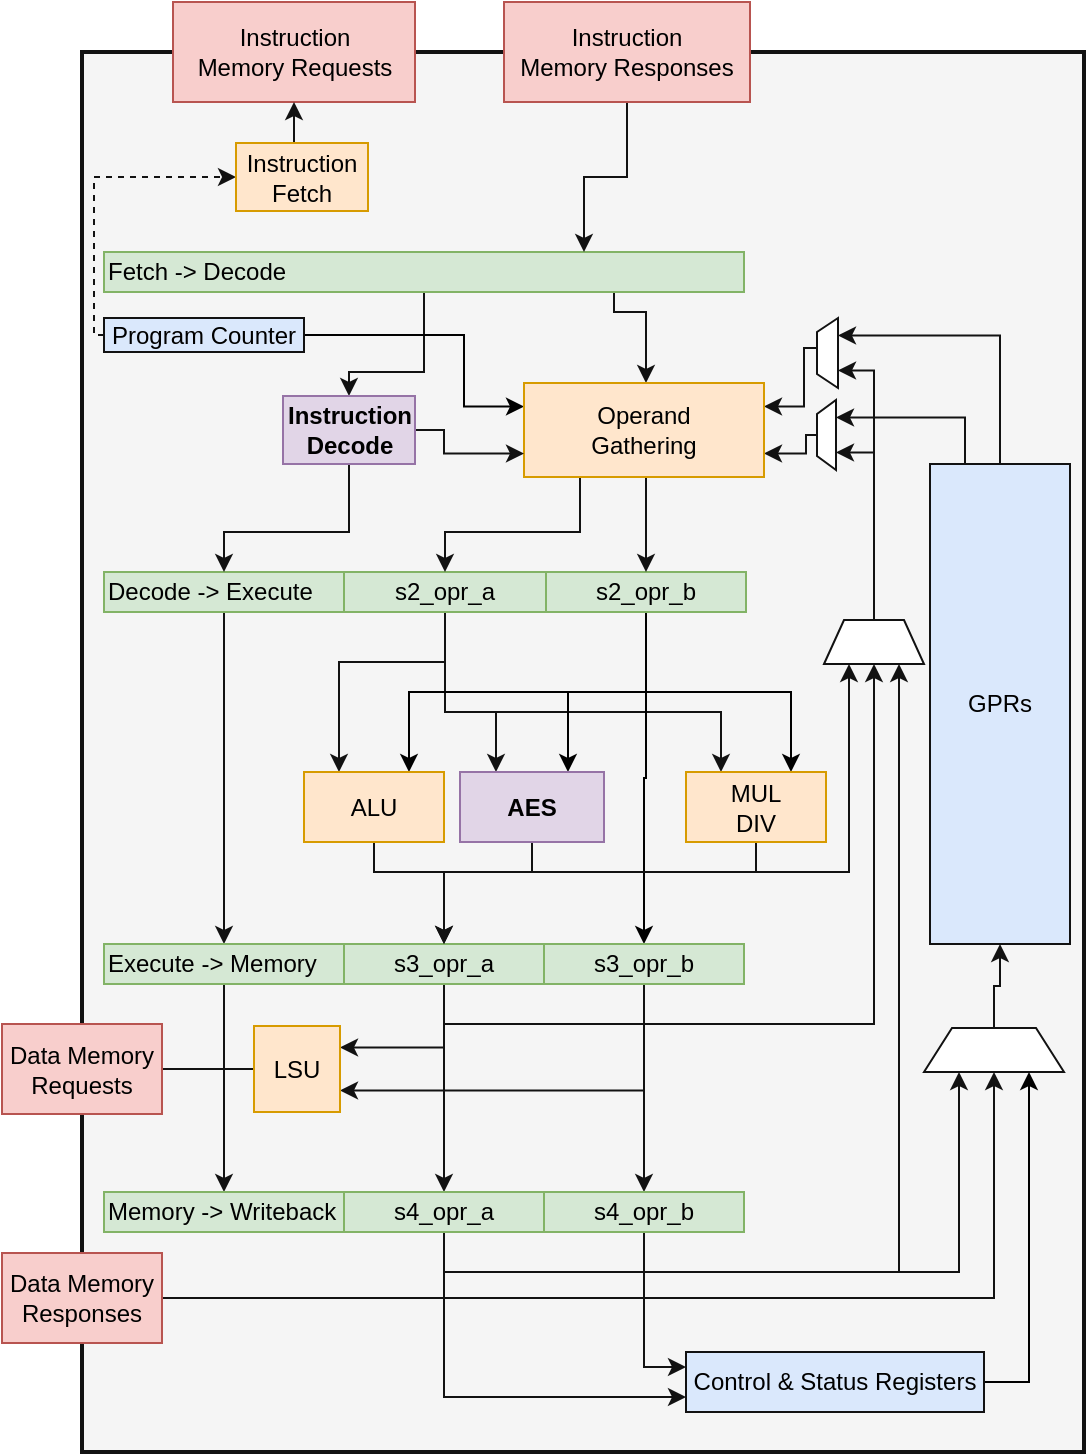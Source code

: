 <mxfile version="12.9.3" type="device"><diagram id="CZHQUkZ-xj0VN-0JZ2uL" name="Page-1"><mxGraphModel dx="981" dy="588" grid="1" gridSize="10" guides="1" tooltips="1" connect="1" arrows="1" fold="1" page="1" pageScale="1" pageWidth="1200" pageHeight="800" math="0" shadow="0"><root><mxCell id="0"/><mxCell id="1" parent="0"/><mxCell id="GCxj3VuQhJiGmiso9Ffn-92" value="" style="rounded=0;whiteSpace=wrap;html=1;strokeWidth=2;fillColor=#f5f5f5;align=left;strokeColor=#121212;fontColor=#333333;" parent="1" vertex="1"><mxGeometry x="129" y="60" width="501" height="700" as="geometry"/></mxCell><mxCell id="Piux-28Qpcoe-0dW6Mhu-33" style="edgeStyle=orthogonalEdgeStyle;rounded=0;orthogonalLoop=1;jettySize=auto;html=1;exitX=0.75;exitY=1;exitDx=0;exitDy=0;strokeColor=#121212;" parent="1" source="GCxj3VuQhJiGmiso9Ffn-1" target="Piux-28Qpcoe-0dW6Mhu-32" edge="1"><mxGeometry relative="1" as="geometry"><Array as="points"><mxPoint x="395" y="190"/><mxPoint x="411" y="190"/></Array></mxGeometry></mxCell><mxCell id="Piux-28Qpcoe-0dW6Mhu-42" style="edgeStyle=orthogonalEdgeStyle;rounded=0;orthogonalLoop=1;jettySize=auto;html=1;exitX=0.5;exitY=1;exitDx=0;exitDy=0;entryX=0.5;entryY=0;entryDx=0;entryDy=0;strokeColor=#121212;" parent="1" source="GCxj3VuQhJiGmiso9Ffn-1" target="Piux-28Qpcoe-0dW6Mhu-41" edge="1"><mxGeometry relative="1" as="geometry"><Array as="points"><mxPoint x="300" y="220"/><mxPoint x="263" y="220"/></Array></mxGeometry></mxCell><mxCell id="GCxj3VuQhJiGmiso9Ffn-1" value="Fetch -&amp;gt; Decode" style="rounded=0;whiteSpace=wrap;html=1;align=left;strokeColor=#82b366;fillColor=#d5e8d4;" parent="1" vertex="1"><mxGeometry x="140" y="160" width="320" height="20" as="geometry"/></mxCell><mxCell id="GCxj3VuQhJiGmiso9Ffn-59" style="edgeStyle=orthogonalEdgeStyle;rounded=0;orthogonalLoop=1;jettySize=auto;html=1;exitX=0.5;exitY=1;exitDx=0;exitDy=0;strokeColor=#121212;" parent="1" source="GCxj3VuQhJiGmiso9Ffn-2" target="GCxj3VuQhJiGmiso9Ffn-6" edge="1"><mxGeometry relative="1" as="geometry"/></mxCell><mxCell id="GCxj3VuQhJiGmiso9Ffn-2" value="Decode -&amp;gt; Execute" style="rounded=0;whiteSpace=wrap;html=1;align=left;strokeColor=#82b366;fillColor=#d5e8d4;" parent="1" vertex="1"><mxGeometry x="140" y="320" width="120" height="20" as="geometry"/></mxCell><mxCell id="Piux-28Qpcoe-0dW6Mhu-8" style="edgeStyle=orthogonalEdgeStyle;rounded=0;orthogonalLoop=1;jettySize=auto;html=1;exitX=0.5;exitY=1;exitDx=0;exitDy=0;entryX=0.25;entryY=0;entryDx=0;entryDy=0;fillColor=#f8cecc;strokeColor=#121212;" parent="1" source="GCxj3VuQhJiGmiso9Ffn-3" target="Piux-28Qpcoe-0dW6Mhu-3" edge="1"><mxGeometry relative="1" as="geometry"><Array as="points"><mxPoint x="311" y="365"/><mxPoint x="257" y="365"/></Array></mxGeometry></mxCell><mxCell id="Piux-28Qpcoe-0dW6Mhu-9" style="edgeStyle=orthogonalEdgeStyle;rounded=0;orthogonalLoop=1;jettySize=auto;html=1;exitX=0.5;exitY=1;exitDx=0;exitDy=0;entryX=0.25;entryY=0;entryDx=0;entryDy=0;fillColor=#f8cecc;strokeColor=#121212;" parent="1" source="GCxj3VuQhJiGmiso9Ffn-3" target="Piux-28Qpcoe-0dW6Mhu-4" edge="1"><mxGeometry relative="1" as="geometry"><Array as="points"><mxPoint x="311" y="390"/><mxPoint x="336" y="390"/></Array></mxGeometry></mxCell><mxCell id="Piux-28Qpcoe-0dW6Mhu-12" style="edgeStyle=orthogonalEdgeStyle;rounded=0;orthogonalLoop=1;jettySize=auto;html=1;exitX=0.5;exitY=1;exitDx=0;exitDy=0;entryX=0.25;entryY=0;entryDx=0;entryDy=0;fillColor=#f8cecc;strokeColor=#121212;" parent="1" source="GCxj3VuQhJiGmiso9Ffn-3" target="Piux-28Qpcoe-0dW6Mhu-7" edge="1"><mxGeometry relative="1" as="geometry"><Array as="points"><mxPoint x="311" y="390"/><mxPoint x="449" y="390"/></Array></mxGeometry></mxCell><mxCell id="GCxj3VuQhJiGmiso9Ffn-3" value="s2_opr_a" style="rounded=0;whiteSpace=wrap;html=1;strokeColor=#82b366;fillColor=#d5e8d4;" parent="1" vertex="1"><mxGeometry x="260" y="320" width="101" height="20" as="geometry"/></mxCell><mxCell id="WF6BkKz8lpOaiYUvejHZ-1" style="edgeStyle=orthogonalEdgeStyle;rounded=0;orthogonalLoop=1;jettySize=auto;html=1;exitX=0.5;exitY=1;exitDx=0;exitDy=0;entryX=0.5;entryY=0;entryDx=0;entryDy=0;" edge="1" parent="1" source="GCxj3VuQhJiGmiso9Ffn-4" target="GCxj3VuQhJiGmiso9Ffn-8"><mxGeometry relative="1" as="geometry"/></mxCell><mxCell id="WF6BkKz8lpOaiYUvejHZ-3" style="edgeStyle=orthogonalEdgeStyle;rounded=0;orthogonalLoop=1;jettySize=auto;html=1;exitX=0.5;exitY=1;exitDx=0;exitDy=0;entryX=0.75;entryY=0;entryDx=0;entryDy=0;" edge="1" parent="1" source="GCxj3VuQhJiGmiso9Ffn-4" target="Piux-28Qpcoe-0dW6Mhu-4"><mxGeometry relative="1" as="geometry"><Array as="points"><mxPoint x="411" y="380"/><mxPoint x="372" y="380"/></Array></mxGeometry></mxCell><mxCell id="WF6BkKz8lpOaiYUvejHZ-4" style="edgeStyle=orthogonalEdgeStyle;rounded=0;orthogonalLoop=1;jettySize=auto;html=1;exitX=0.5;exitY=1;exitDx=0;exitDy=0;entryX=0.75;entryY=0;entryDx=0;entryDy=0;" edge="1" parent="1" source="GCxj3VuQhJiGmiso9Ffn-4" target="Piux-28Qpcoe-0dW6Mhu-7"><mxGeometry relative="1" as="geometry"/></mxCell><mxCell id="WF6BkKz8lpOaiYUvejHZ-5" style="edgeStyle=orthogonalEdgeStyle;rounded=0;orthogonalLoop=1;jettySize=auto;html=1;exitX=0.5;exitY=1;exitDx=0;exitDy=0;entryX=0.75;entryY=0;entryDx=0;entryDy=0;" edge="1" parent="1" source="GCxj3VuQhJiGmiso9Ffn-4" target="Piux-28Qpcoe-0dW6Mhu-3"><mxGeometry relative="1" as="geometry"/></mxCell><mxCell id="GCxj3VuQhJiGmiso9Ffn-4" value="s2_opr_b" style="rounded=0;whiteSpace=wrap;html=1;strokeColor=#82b366;fillColor=#d5e8d4;" parent="1" vertex="1"><mxGeometry x="361" y="320" width="100" height="20" as="geometry"/></mxCell><mxCell id="GCxj3VuQhJiGmiso9Ffn-60" style="edgeStyle=orthogonalEdgeStyle;rounded=0;orthogonalLoop=1;jettySize=auto;html=1;exitX=0.5;exitY=1;exitDx=0;exitDy=0;entryX=0.5;entryY=0;entryDx=0;entryDy=0;strokeColor=#121212;" parent="1" source="GCxj3VuQhJiGmiso9Ffn-6" target="GCxj3VuQhJiGmiso9Ffn-10" edge="1"><mxGeometry relative="1" as="geometry"/></mxCell><mxCell id="GCxj3VuQhJiGmiso9Ffn-6" value="Execute -&amp;gt; Memory" style="rounded=0;whiteSpace=wrap;html=1;align=left;strokeColor=#82b366;fillColor=#d5e8d4;" parent="1" vertex="1"><mxGeometry x="140" y="506" width="120" height="20" as="geometry"/></mxCell><mxCell id="GCxj3VuQhJiGmiso9Ffn-32" style="edgeStyle=orthogonalEdgeStyle;rounded=0;orthogonalLoop=1;jettySize=auto;html=1;exitX=0.5;exitY=1;exitDx=0;exitDy=0;fillColor=#f8cecc;strokeColor=#121212;" parent="1" source="GCxj3VuQhJiGmiso9Ffn-7" target="GCxj3VuQhJiGmiso9Ffn-11" edge="1"><mxGeometry relative="1" as="geometry"/></mxCell><mxCell id="GCxj3VuQhJiGmiso9Ffn-49" style="edgeStyle=orthogonalEdgeStyle;rounded=0;orthogonalLoop=1;jettySize=auto;html=1;exitX=0.5;exitY=1;exitDx=0;exitDy=0;entryX=1;entryY=0.25;entryDx=0;entryDy=0;fillColor=#f8cecc;strokeColor=#121212;" parent="1" source="GCxj3VuQhJiGmiso9Ffn-7" target="GCxj3VuQhJiGmiso9Ffn-34" edge="1"><mxGeometry relative="1" as="geometry"/></mxCell><mxCell id="GCxj3VuQhJiGmiso9Ffn-72" style="edgeStyle=orthogonalEdgeStyle;rounded=0;orthogonalLoop=1;jettySize=auto;html=1;exitX=0.5;exitY=1;exitDx=0;exitDy=0;entryX=0.5;entryY=1;entryDx=0;entryDy=0;fillColor=#f8cecc;strokeColor=#121212;" parent="1" source="GCxj3VuQhJiGmiso9Ffn-7" target="GCxj3VuQhJiGmiso9Ffn-66" edge="1"><mxGeometry relative="1" as="geometry"/></mxCell><mxCell id="GCxj3VuQhJiGmiso9Ffn-7" value="s3_opr_a" style="rounded=0;whiteSpace=wrap;html=1;strokeColor=#82b366;fillColor=#d5e8d4;" parent="1" vertex="1"><mxGeometry x="260" y="506" width="100" height="20" as="geometry"/></mxCell><mxCell id="GCxj3VuQhJiGmiso9Ffn-33" style="edgeStyle=orthogonalEdgeStyle;rounded=0;orthogonalLoop=1;jettySize=auto;html=1;exitX=0.5;exitY=1;exitDx=0;exitDy=0;entryX=0.5;entryY=0;entryDx=0;entryDy=0;strokeColor=#121212;" parent="1" source="GCxj3VuQhJiGmiso9Ffn-8" target="GCxj3VuQhJiGmiso9Ffn-12" edge="1"><mxGeometry relative="1" as="geometry"/></mxCell><mxCell id="GCxj3VuQhJiGmiso9Ffn-50" style="edgeStyle=orthogonalEdgeStyle;rounded=0;orthogonalLoop=1;jettySize=auto;html=1;exitX=0.5;exitY=1;exitDx=0;exitDy=0;entryX=1;entryY=0.75;entryDx=0;entryDy=0;fillColor=#f8cecc;strokeColor=#121212;" parent="1" source="GCxj3VuQhJiGmiso9Ffn-8" target="GCxj3VuQhJiGmiso9Ffn-34" edge="1"><mxGeometry relative="1" as="geometry"/></mxCell><mxCell id="GCxj3VuQhJiGmiso9Ffn-8" value="s3_opr_b" style="rounded=0;whiteSpace=wrap;html=1;strokeColor=#82b366;fillColor=#d5e8d4;" parent="1" vertex="1"><mxGeometry x="360" y="506" width="100" height="20" as="geometry"/></mxCell><mxCell id="GCxj3VuQhJiGmiso9Ffn-10" value="Memory -&amp;gt; Writeback" style="rounded=0;whiteSpace=wrap;html=1;align=left;strokeColor=#82b366;fillColor=#d5e8d4;" parent="1" vertex="1"><mxGeometry x="140" y="630" width="120" height="20" as="geometry"/></mxCell><mxCell id="GCxj3VuQhJiGmiso9Ffn-71" style="edgeStyle=orthogonalEdgeStyle;rounded=0;orthogonalLoop=1;jettySize=auto;html=1;exitX=0.5;exitY=1;exitDx=0;exitDy=0;entryX=0.75;entryY=1;entryDx=0;entryDy=0;fillColor=#f8cecc;strokeColor=#121212;" parent="1" source="GCxj3VuQhJiGmiso9Ffn-11" target="GCxj3VuQhJiGmiso9Ffn-66" edge="1"><mxGeometry relative="1" as="geometry"/></mxCell><mxCell id="GCxj3VuQhJiGmiso9Ffn-87" style="edgeStyle=orthogonalEdgeStyle;rounded=0;orthogonalLoop=1;jettySize=auto;html=1;exitX=0.5;exitY=1;exitDx=0;exitDy=0;entryX=0.25;entryY=1;entryDx=0;entryDy=0;fillColor=#f8cecc;strokeColor=#121212;" parent="1" source="GCxj3VuQhJiGmiso9Ffn-11" target="GCxj3VuQhJiGmiso9Ffn-85" edge="1"><mxGeometry relative="1" as="geometry"><mxPoint x="576.25" y="640" as="targetPoint"/></mxGeometry></mxCell><mxCell id="Piux-28Qpcoe-0dW6Mhu-52" style="edgeStyle=orthogonalEdgeStyle;rounded=0;orthogonalLoop=1;jettySize=auto;html=1;exitX=0.5;exitY=1;exitDx=0;exitDy=0;entryX=0;entryY=0.75;entryDx=0;entryDy=0;strokeColor=#121212;" parent="1" source="GCxj3VuQhJiGmiso9Ffn-11" target="Piux-28Qpcoe-0dW6Mhu-50" edge="1"><mxGeometry relative="1" as="geometry"/></mxCell><mxCell id="GCxj3VuQhJiGmiso9Ffn-11" value="s4_opr_a" style="rounded=0;whiteSpace=wrap;html=1;strokeColor=#82b366;fillColor=#d5e8d4;" parent="1" vertex="1"><mxGeometry x="260" y="630" width="100" height="20" as="geometry"/></mxCell><mxCell id="Piux-28Qpcoe-0dW6Mhu-51" style="edgeStyle=orthogonalEdgeStyle;rounded=0;orthogonalLoop=1;jettySize=auto;html=1;exitX=0.5;exitY=1;exitDx=0;exitDy=0;entryX=0;entryY=0.25;entryDx=0;entryDy=0;strokeColor=#121212;" parent="1" source="GCxj3VuQhJiGmiso9Ffn-12" target="Piux-28Qpcoe-0dW6Mhu-50" edge="1"><mxGeometry relative="1" as="geometry"/></mxCell><mxCell id="GCxj3VuQhJiGmiso9Ffn-12" value="s4_opr_b" style="rounded=0;whiteSpace=wrap;html=1;strokeColor=#82b366;fillColor=#d5e8d4;" parent="1" vertex="1"><mxGeometry x="360" y="630" width="100" height="20" as="geometry"/></mxCell><mxCell id="GCxj3VuQhJiGmiso9Ffn-75" style="edgeStyle=orthogonalEdgeStyle;rounded=0;orthogonalLoop=1;jettySize=auto;html=1;exitX=0.25;exitY=0;exitDx=0;exitDy=0;entryX=0.75;entryY=1;entryDx=0;entryDy=0;fillColor=#f8cecc;strokeColor=#121212;" parent="1" source="GCxj3VuQhJiGmiso9Ffn-19" target="GCxj3VuQhJiGmiso9Ffn-68" edge="1"><mxGeometry relative="1" as="geometry"/></mxCell><mxCell id="GCxj3VuQhJiGmiso9Ffn-76" style="edgeStyle=orthogonalEdgeStyle;rounded=0;orthogonalLoop=1;jettySize=auto;html=1;exitX=0.5;exitY=0;exitDx=0;exitDy=0;entryX=0.75;entryY=1;entryDx=0;entryDy=0;fillColor=#f8cecc;strokeColor=#121212;" parent="1" source="GCxj3VuQhJiGmiso9Ffn-19" target="GCxj3VuQhJiGmiso9Ffn-69" edge="1"><mxGeometry relative="1" as="geometry"/></mxCell><mxCell id="GCxj3VuQhJiGmiso9Ffn-19" value="GPRs" style="rounded=0;whiteSpace=wrap;html=1;align=center;fillColor=#dae8fc;strokeColor=#121212;" parent="1" vertex="1"><mxGeometry x="553.0" y="266" width="70" height="240" as="geometry"/></mxCell><mxCell id="GCxj3VuQhJiGmiso9Ffn-51" style="edgeStyle=orthogonalEdgeStyle;rounded=0;orthogonalLoop=1;jettySize=auto;html=1;entryX=1;entryY=0.5;entryDx=0;entryDy=0;fillColor=#f8cecc;strokeColor=#121212;" parent="1" source="GCxj3VuQhJiGmiso9Ffn-34" edge="1"><mxGeometry relative="1" as="geometry"><mxPoint x="160" y="568.5" as="targetPoint"/></mxGeometry></mxCell><mxCell id="GCxj3VuQhJiGmiso9Ffn-34" value="LSU" style="whiteSpace=wrap;html=1;aspect=fixed;align=center;strokeColor=#d79b00;fillColor=#ffe6cc;" parent="1" vertex="1"><mxGeometry x="215" y="547" width="43" height="43" as="geometry"/></mxCell><mxCell id="GCxj3VuQhJiGmiso9Ffn-52" value="Data Memory&lt;br&gt;Requests" style="rounded=0;whiteSpace=wrap;html=1;align=center;strokeColor=#b85450;fillColor=#f8cecc;" parent="1" vertex="1"><mxGeometry x="89" y="546" width="80" height="45" as="geometry"/></mxCell><mxCell id="eDpzbojS35w9JVS2Q2YY-2" style="edgeStyle=orthogonalEdgeStyle;rounded=0;orthogonalLoop=1;jettySize=auto;html=1;exitX=0.5;exitY=0;exitDx=0;exitDy=0;entryX=0.25;entryY=1;entryDx=0;entryDy=0;strokeColor=#121212;" parent="1" source="GCxj3VuQhJiGmiso9Ffn-66" target="GCxj3VuQhJiGmiso9Ffn-68" edge="1"><mxGeometry relative="1" as="geometry"><Array as="points"><mxPoint x="525" y="260"/></Array></mxGeometry></mxCell><mxCell id="eDpzbojS35w9JVS2Q2YY-3" style="edgeStyle=orthogonalEdgeStyle;rounded=0;orthogonalLoop=1;jettySize=auto;html=1;exitX=0.5;exitY=0;exitDx=0;exitDy=0;entryX=0.25;entryY=1;entryDx=0;entryDy=0;strokeColor=#121212;" parent="1" source="GCxj3VuQhJiGmiso9Ffn-66" target="GCxj3VuQhJiGmiso9Ffn-69" edge="1"><mxGeometry relative="1" as="geometry"><Array as="points"><mxPoint x="525" y="219"/></Array></mxGeometry></mxCell><mxCell id="GCxj3VuQhJiGmiso9Ffn-66" value="" style="shape=trapezoid;perimeter=trapezoidPerimeter;whiteSpace=wrap;html=1;align=center;strokeColor=#121212;" parent="1" vertex="1"><mxGeometry x="500" y="344" width="50" height="22" as="geometry"/></mxCell><mxCell id="Piux-28Qpcoe-0dW6Mhu-36" style="edgeStyle=orthogonalEdgeStyle;rounded=0;orthogonalLoop=1;jettySize=auto;html=1;exitX=0.5;exitY=0;exitDx=0;exitDy=0;entryX=1;entryY=0.75;entryDx=0;entryDy=0;fillColor=#f8cecc;strokeColor=#121212;" parent="1" source="GCxj3VuQhJiGmiso9Ffn-68" target="Piux-28Qpcoe-0dW6Mhu-32" edge="1"><mxGeometry relative="1" as="geometry"><Array as="points"><mxPoint x="491" y="252"/><mxPoint x="491" y="261"/></Array></mxGeometry></mxCell><mxCell id="GCxj3VuQhJiGmiso9Ffn-68" value="" style="shape=trapezoid;perimeter=trapezoidPerimeter;whiteSpace=wrap;html=1;align=center;rotation=-90;strokeColor=#121212;" parent="1" vertex="1"><mxGeometry x="483.75" y="246.75" width="35" height="9.5" as="geometry"/></mxCell><mxCell id="Piux-28Qpcoe-0dW6Mhu-35" style="edgeStyle=orthogonalEdgeStyle;rounded=0;orthogonalLoop=1;jettySize=auto;html=1;exitX=0.5;exitY=0;exitDx=0;exitDy=0;entryX=1;entryY=0.25;entryDx=0;entryDy=0;fillColor=#f8cecc;strokeColor=#121212;" parent="1" source="GCxj3VuQhJiGmiso9Ffn-69" target="Piux-28Qpcoe-0dW6Mhu-32" edge="1"><mxGeometry relative="1" as="geometry"><Array as="points"><mxPoint x="506" y="208"/><mxPoint x="490" y="208"/><mxPoint x="490" y="219"/></Array></mxGeometry></mxCell><mxCell id="GCxj3VuQhJiGmiso9Ffn-69" value="" style="shape=trapezoid;perimeter=trapezoidPerimeter;whiteSpace=wrap;html=1;align=center;rotation=-90;strokeColor=#121212;" parent="1" vertex="1"><mxGeometry x="484.25" y="205.25" width="35" height="10.5" as="geometry"/></mxCell><mxCell id="GCxj3VuQhJiGmiso9Ffn-88" style="edgeStyle=orthogonalEdgeStyle;rounded=0;orthogonalLoop=1;jettySize=auto;html=1;exitX=1;exitY=0.5;exitDx=0;exitDy=0;fillColor=#f8cecc;strokeColor=#121212;entryX=0.5;entryY=1;entryDx=0;entryDy=0;" parent="1" source="GCxj3VuQhJiGmiso9Ffn-84" target="GCxj3VuQhJiGmiso9Ffn-85" edge="1"><mxGeometry relative="1" as="geometry"><mxPoint x="585" y="640" as="targetPoint"/></mxGeometry></mxCell><mxCell id="GCxj3VuQhJiGmiso9Ffn-84" value="Data Memory&lt;br&gt;Responses" style="rounded=0;whiteSpace=wrap;html=1;align=center;strokeColor=#b85450;fillColor=#f8cecc;" parent="1" vertex="1"><mxGeometry x="89" y="660.5" width="80" height="45" as="geometry"/></mxCell><mxCell id="GCxj3VuQhJiGmiso9Ffn-86" style="edgeStyle=orthogonalEdgeStyle;rounded=0;orthogonalLoop=1;jettySize=auto;html=1;exitX=0.5;exitY=0;exitDx=0;exitDy=0;entryX=0.5;entryY=1;entryDx=0;entryDy=0;fillColor=#f8cecc;strokeColor=#121212;" parent="1" source="GCxj3VuQhJiGmiso9Ffn-85" target="GCxj3VuQhJiGmiso9Ffn-19" edge="1"><mxGeometry relative="1" as="geometry"/></mxCell><mxCell id="GCxj3VuQhJiGmiso9Ffn-85" value="" style="shape=trapezoid;perimeter=trapezoidPerimeter;whiteSpace=wrap;html=1;align=center;rotation=0;strokeColor=#121212;" parent="1" vertex="1"><mxGeometry x="550" y="548" width="70" height="22" as="geometry"/></mxCell><mxCell id="Piux-28Qpcoe-0dW6Mhu-49" style="edgeStyle=orthogonalEdgeStyle;rounded=0;orthogonalLoop=1;jettySize=auto;html=1;exitX=0;exitY=0.5;exitDx=0;exitDy=0;entryX=0;entryY=0.5;entryDx=0;entryDy=0;dashed=1;strokeColor=#121212;" parent="1" source="Piux-28Qpcoe-0dW6Mhu-2" target="Piux-28Qpcoe-0dW6Mhu-45" edge="1"><mxGeometry relative="1" as="geometry"><Array as="points"><mxPoint x="135" y="202"/><mxPoint x="135" y="123"/></Array></mxGeometry></mxCell><mxCell id="WF6BkKz8lpOaiYUvejHZ-6" style="edgeStyle=orthogonalEdgeStyle;rounded=0;orthogonalLoop=1;jettySize=auto;html=1;exitX=1;exitY=0.5;exitDx=0;exitDy=0;entryX=0;entryY=0.25;entryDx=0;entryDy=0;" edge="1" parent="1" source="Piux-28Qpcoe-0dW6Mhu-2" target="Piux-28Qpcoe-0dW6Mhu-32"><mxGeometry relative="1" as="geometry"><Array as="points"><mxPoint x="320" y="202"/><mxPoint x="320" y="237"/></Array></mxGeometry></mxCell><mxCell id="Piux-28Qpcoe-0dW6Mhu-2" value="Program Counter" style="rounded=0;whiteSpace=wrap;html=1;fillColor=#dae8fc;strokeColor=#121212;" parent="1" vertex="1"><mxGeometry x="140" y="193" width="100" height="17" as="geometry"/></mxCell><mxCell id="eDpzbojS35w9JVS2Q2YY-1" style="edgeStyle=orthogonalEdgeStyle;rounded=0;orthogonalLoop=1;jettySize=auto;html=1;exitX=0.5;exitY=1;exitDx=0;exitDy=0;entryX=0.25;entryY=1;entryDx=0;entryDy=0;strokeColor=#121212;" parent="1" source="Piux-28Qpcoe-0dW6Mhu-3" target="GCxj3VuQhJiGmiso9Ffn-66" edge="1"><mxGeometry relative="1" as="geometry"><Array as="points"><mxPoint x="275" y="470"/><mxPoint x="513" y="470"/></Array></mxGeometry></mxCell><mxCell id="Piux-28Qpcoe-0dW6Mhu-3" value="ALU" style="rounded=0;whiteSpace=wrap;html=1;strokeColor=#d79b00;fillColor=#ffe6cc;" parent="1" vertex="1"><mxGeometry x="240" y="420" width="70" height="35" as="geometry"/></mxCell><mxCell id="Piux-28Qpcoe-0dW6Mhu-20" style="edgeStyle=orthogonalEdgeStyle;rounded=0;orthogonalLoop=1;jettySize=auto;html=1;exitX=0.5;exitY=1;exitDx=0;exitDy=0;fillColor=#f8cecc;strokeColor=#121212;" parent="1" source="Piux-28Qpcoe-0dW6Mhu-4" target="GCxj3VuQhJiGmiso9Ffn-7" edge="1"><mxGeometry relative="1" as="geometry"><Array as="points"><mxPoint x="354" y="470"/><mxPoint x="310" y="470"/></Array></mxGeometry></mxCell><mxCell id="Piux-28Qpcoe-0dW6Mhu-4" value="AES" style="rounded=0;whiteSpace=wrap;html=1;fillColor=#e1d5e7;strokeColor=#9673a6;fontStyle=1" parent="1" vertex="1"><mxGeometry x="318" y="420" width="72" height="35" as="geometry"/></mxCell><mxCell id="Piux-28Qpcoe-0dW6Mhu-23" style="edgeStyle=orthogonalEdgeStyle;rounded=0;orthogonalLoop=1;jettySize=auto;html=1;exitX=0.5;exitY=1;exitDx=0;exitDy=0;entryX=0.5;entryY=0;entryDx=0;entryDy=0;fillColor=#f8cecc;strokeColor=#121212;" parent="1" source="Piux-28Qpcoe-0dW6Mhu-7" target="GCxj3VuQhJiGmiso9Ffn-7" edge="1"><mxGeometry relative="1" as="geometry"><Array as="points"><mxPoint x="466" y="470"/><mxPoint x="310" y="470"/></Array></mxGeometry></mxCell><mxCell id="Piux-28Qpcoe-0dW6Mhu-7" value="MUL&lt;br&gt;DIV" style="rounded=0;whiteSpace=wrap;html=1;strokeColor=#d79b00;fillColor=#ffe6cc;" parent="1" vertex="1"><mxGeometry x="431" y="420" width="70" height="35" as="geometry"/></mxCell><mxCell id="Piux-28Qpcoe-0dW6Mhu-25" style="edgeStyle=orthogonalEdgeStyle;rounded=0;orthogonalLoop=1;jettySize=auto;html=1;exitX=0.5;exitY=1;exitDx=0;exitDy=0;entryX=0.75;entryY=0;entryDx=0;entryDy=0;strokeColor=#121212;" parent="1" source="Piux-28Qpcoe-0dW6Mhu-24" target="GCxj3VuQhJiGmiso9Ffn-1" edge="1"><mxGeometry relative="1" as="geometry"><mxPoint x="318.667" y="120.333" as="sourcePoint"/></mxGeometry></mxCell><mxCell id="Piux-28Qpcoe-0dW6Mhu-24" value="Instruction&lt;br&gt;Memory Responses" style="rounded=0;whiteSpace=wrap;html=1;strokeColor=#b85450;fillColor=#f8cecc;" parent="1" vertex="1"><mxGeometry x="340" y="35" width="123" height="50" as="geometry"/></mxCell><mxCell id="Piux-28Qpcoe-0dW6Mhu-29" value="Instruction&lt;br&gt;Memory Requests" style="rounded=0;whiteSpace=wrap;html=1;strokeColor=#b85450;fillColor=#f8cecc;" parent="1" vertex="1"><mxGeometry x="174.5" y="35" width="121" height="50" as="geometry"/></mxCell><mxCell id="Piux-28Qpcoe-0dW6Mhu-38" style="edgeStyle=orthogonalEdgeStyle;rounded=0;orthogonalLoop=1;jettySize=auto;html=1;exitX=0.5;exitY=1;exitDx=0;exitDy=0;entryX=0.5;entryY=0;entryDx=0;entryDy=0;fillColor=#f8cecc;strokeColor=#121212;" parent="1" source="Piux-28Qpcoe-0dW6Mhu-32" target="GCxj3VuQhJiGmiso9Ffn-4" edge="1"><mxGeometry relative="1" as="geometry"><Array as="points"><mxPoint x="411" y="254"/></Array></mxGeometry></mxCell><mxCell id="Piux-28Qpcoe-0dW6Mhu-39" style="edgeStyle=orthogonalEdgeStyle;rounded=0;orthogonalLoop=1;jettySize=auto;html=1;exitX=0.25;exitY=1;exitDx=0;exitDy=0;entryX=0.5;entryY=0;entryDx=0;entryDy=0;fillColor=#f8cecc;strokeColor=#121212;" parent="1" source="Piux-28Qpcoe-0dW6Mhu-32" target="GCxj3VuQhJiGmiso9Ffn-3" edge="1"><mxGeometry relative="1" as="geometry"><Array as="points"><mxPoint x="378" y="300"/><mxPoint x="311" y="300"/></Array></mxGeometry></mxCell><mxCell id="Piux-28Qpcoe-0dW6Mhu-32" value="Operand&lt;br&gt;Gathering" style="rounded=0;whiteSpace=wrap;html=1;strokeColor=#d79b00;fillColor=#ffe6cc;" parent="1" vertex="1"><mxGeometry x="350" y="225.5" width="120" height="47" as="geometry"/></mxCell><mxCell id="Piux-28Qpcoe-0dW6Mhu-43" style="edgeStyle=orthogonalEdgeStyle;rounded=0;orthogonalLoop=1;jettySize=auto;html=1;exitX=1;exitY=0.5;exitDx=0;exitDy=0;entryX=0;entryY=0.75;entryDx=0;entryDy=0;strokeColor=#121212;" parent="1" source="Piux-28Qpcoe-0dW6Mhu-41" target="Piux-28Qpcoe-0dW6Mhu-32" edge="1"><mxGeometry relative="1" as="geometry"><Array as="points"><mxPoint x="310" y="249"/><mxPoint x="310" y="261"/></Array></mxGeometry></mxCell><mxCell id="Piux-28Qpcoe-0dW6Mhu-44" style="edgeStyle=orthogonalEdgeStyle;rounded=0;orthogonalLoop=1;jettySize=auto;html=1;exitX=0.5;exitY=1;exitDx=0;exitDy=0;entryX=0.5;entryY=0;entryDx=0;entryDy=0;strokeColor=#121212;" parent="1" source="Piux-28Qpcoe-0dW6Mhu-41" target="GCxj3VuQhJiGmiso9Ffn-2" edge="1"><mxGeometry relative="1" as="geometry"><Array as="points"><mxPoint x="263" y="300"/><mxPoint x="200" y="300"/></Array></mxGeometry></mxCell><mxCell id="Piux-28Qpcoe-0dW6Mhu-41" value="&lt;div&gt;Instruction&lt;/div&gt;&lt;div&gt;Decode&lt;br&gt;&lt;/div&gt;" style="rounded=0;whiteSpace=wrap;html=1;strokeColor=#9673a6;fillColor=#e1d5e7;fontStyle=1" parent="1" vertex="1"><mxGeometry x="229.5" y="232" width="66" height="34" as="geometry"/></mxCell><mxCell id="Piux-28Qpcoe-0dW6Mhu-46" style="edgeStyle=orthogonalEdgeStyle;rounded=0;orthogonalLoop=1;jettySize=auto;html=1;exitX=0.5;exitY=0;exitDx=0;exitDy=0;entryX=0.5;entryY=1;entryDx=0;entryDy=0;strokeColor=#121212;" parent="1" source="Piux-28Qpcoe-0dW6Mhu-45" target="Piux-28Qpcoe-0dW6Mhu-29" edge="1"><mxGeometry relative="1" as="geometry"/></mxCell><mxCell id="Piux-28Qpcoe-0dW6Mhu-45" value="Instruction Fetch" style="rounded=0;whiteSpace=wrap;html=1;strokeColor=#d79b00;fillColor=#ffe6cc;" parent="1" vertex="1"><mxGeometry x="206" y="105.5" width="66" height="34" as="geometry"/></mxCell><mxCell id="WF6BkKz8lpOaiYUvejHZ-2" style="edgeStyle=orthogonalEdgeStyle;rounded=0;orthogonalLoop=1;jettySize=auto;html=1;exitX=1;exitY=0.5;exitDx=0;exitDy=0;entryX=0.75;entryY=1;entryDx=0;entryDy=0;" edge="1" parent="1" source="Piux-28Qpcoe-0dW6Mhu-50" target="GCxj3VuQhJiGmiso9Ffn-85"><mxGeometry relative="1" as="geometry"/></mxCell><mxCell id="Piux-28Qpcoe-0dW6Mhu-50" value="Control &amp;amp; Status Registers" style="rounded=0;whiteSpace=wrap;html=1;fillColor=#dae8fc;strokeColor=#121212;" parent="1" vertex="1"><mxGeometry x="431" y="710" width="149" height="30" as="geometry"/></mxCell></root></mxGraphModel></diagram></mxfile>